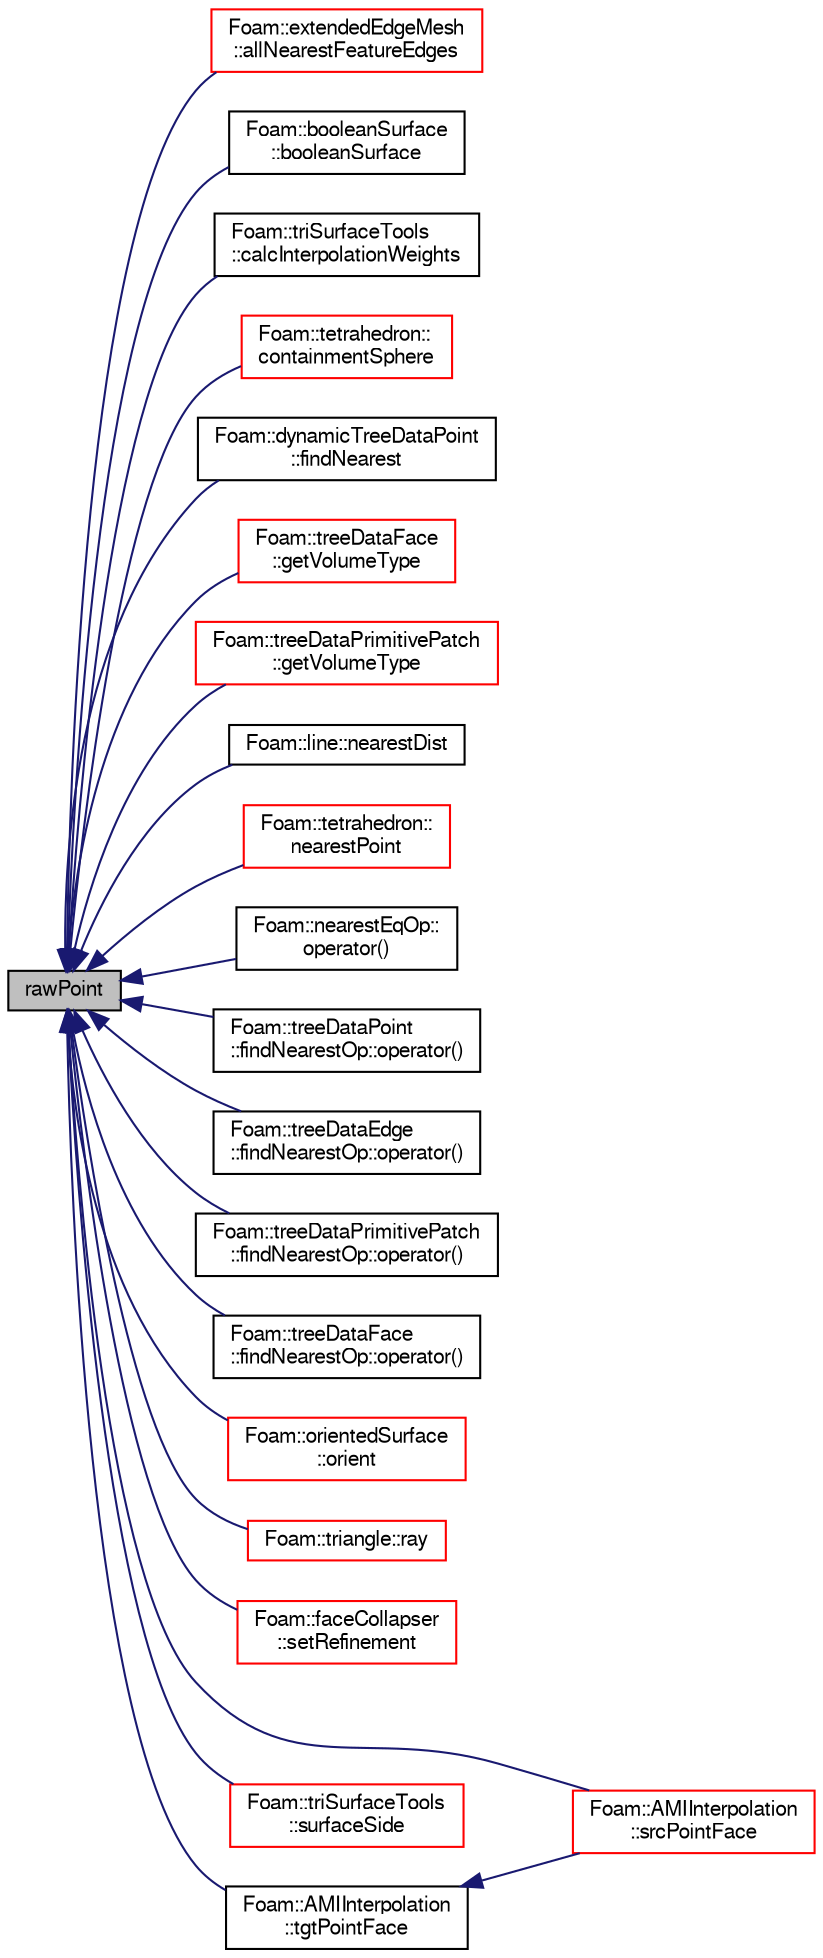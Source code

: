 digraph "rawPoint"
{
  bgcolor="transparent";
  edge [fontname="FreeSans",fontsize="10",labelfontname="FreeSans",labelfontsize="10"];
  node [fontname="FreeSans",fontsize="10",shape=record];
  rankdir="LR";
  Node311 [label="rawPoint",height=0.2,width=0.4,color="black", fillcolor="grey75", style="filled", fontcolor="black"];
  Node311 -> Node312 [dir="back",color="midnightblue",fontsize="10",style="solid",fontname="FreeSans"];
  Node312 [label="Foam::extendedEdgeMesh\l::allNearestFeatureEdges",height=0.2,width=0.4,color="red",URL="$a21786.html#ad565473714b81c35a16d8bf059101ea7",tooltip="Find all the feature edges within searchDistSqr of sample. "];
  Node311 -> Node316 [dir="back",color="midnightblue",fontsize="10",style="solid",fontname="FreeSans"];
  Node316 [label="Foam::booleanSurface\l::booleanSurface",height=0.2,width=0.4,color="black",URL="$a25486.html#af9badecab2d5cf9894182caa82611921",tooltip="Construct from surfaces and operation. Surfaces need to be closed. "];
  Node311 -> Node317 [dir="back",color="midnightblue",fontsize="10",style="solid",fontname="FreeSans"];
  Node317 [label="Foam::triSurfaceTools\l::calcInterpolationWeights",height=0.2,width=0.4,color="black",URL="$a25538.html#a312458228a8d0c4b9e6264e67abf9bf7"];
  Node311 -> Node318 [dir="back",color="midnightblue",fontsize="10",style="solid",fontname="FreeSans"];
  Node318 [label="Foam::tetrahedron::\lcontainmentSphere",height=0.2,width=0.4,color="red",URL="$a27586.html#a154cc1bba92ebc7738db81bc6891a4d9",tooltip="Return (min)containment sphere, i.e. the smallest sphere with. "];
  Node311 -> Node320 [dir="back",color="midnightblue",fontsize="10",style="solid",fontname="FreeSans"];
  Node320 [label="Foam::dynamicTreeDataPoint\l::findNearest",height=0.2,width=0.4,color="black",URL="$a25618.html#af7a3b15afb6062a7aa695045a2757e3d",tooltip="Calculates nearest (to line) point in shape. "];
  Node311 -> Node321 [dir="back",color="midnightblue",fontsize="10",style="solid",fontname="FreeSans"];
  Node321 [label="Foam::treeDataFace\l::getVolumeType",height=0.2,width=0.4,color="red",URL="$a25042.html#ab6e10c2a0305489878ea49b6f8496e4e",tooltip="Get type (inside,outside,mixed,unknown) of point w.r.t. surface. "];
  Node311 -> Node324 [dir="back",color="midnightblue",fontsize="10",style="solid",fontname="FreeSans"];
  Node324 [label="Foam::treeDataPrimitivePatch\l::getVolumeType",height=0.2,width=0.4,color="red",URL="$a25066.html#a15235ed1771e8b8e1000ec7d5f0410a3",tooltip="Get type (inside,outside,mixed,unknown) of point w.r.t. surface. "];
  Node311 -> Node331 [dir="back",color="midnightblue",fontsize="10",style="solid",fontname="FreeSans"];
  Node331 [label="Foam::line::nearestDist",height=0.2,width=0.4,color="black",URL="$a27550.html#a9b88be48d87005a0a0f0d9e755e28ac1",tooltip="Return nearest distance from line to line. Returns distance. "];
  Node311 -> Node332 [dir="back",color="midnightblue",fontsize="10",style="solid",fontname="FreeSans"];
  Node332 [label="Foam::tetrahedron::\lnearestPoint",height=0.2,width=0.4,color="red",URL="$a27586.html#ab4bbbc54ae9bec9dd33f2f1c1876af59",tooltip="Return nearest point to p on tetrahedron. Is p itself. "];
  Node311 -> Node339 [dir="back",color="midnightblue",fontsize="10",style="solid",fontname="FreeSans"];
  Node339 [label="Foam::nearestEqOp::\loperator()",height=0.2,width=0.4,color="black",URL="$a29394.html#a7125bb052e112a423cd8082006cdac3b"];
  Node311 -> Node340 [dir="back",color="midnightblue",fontsize="10",style="solid",fontname="FreeSans"];
  Node340 [label="Foam::treeDataPoint\l::findNearestOp::operator()",height=0.2,width=0.4,color="black",URL="$a25058.html#a3278ba2bb6faa5cabf0886e515693f37"];
  Node311 -> Node341 [dir="back",color="midnightblue",fontsize="10",style="solid",fontname="FreeSans"];
  Node341 [label="Foam::treeDataEdge\l::findNearestOp::operator()",height=0.2,width=0.4,color="black",URL="$a25034.html#a56fe641bda80b32b2b431bf3fd615ced"];
  Node311 -> Node328 [dir="back",color="midnightblue",fontsize="10",style="solid",fontname="FreeSans"];
  Node328 [label="Foam::treeDataPrimitivePatch\l::findNearestOp::operator()",height=0.2,width=0.4,color="black",URL="$a25070.html#a56fe641bda80b32b2b431bf3fd615ced"];
  Node311 -> Node342 [dir="back",color="midnightblue",fontsize="10",style="solid",fontname="FreeSans"];
  Node342 [label="Foam::treeDataFace\l::findNearestOp::operator()",height=0.2,width=0.4,color="black",URL="$a25046.html#a56fe641bda80b32b2b431bf3fd615ced"];
  Node311 -> Node343 [dir="back",color="midnightblue",fontsize="10",style="solid",fontname="FreeSans"];
  Node343 [label="Foam::orientedSurface\l::orient",height=0.2,width=0.4,color="red",URL="$a25506.html#a24de2700bb5da99aae8a5676746c058b",tooltip="Flip faces such that normals are consistent with point: "];
  Node311 -> Node346 [dir="back",color="midnightblue",fontsize="10",style="solid",fontname="FreeSans"];
  Node346 [label="Foam::triangle::ray",height=0.2,width=0.4,color="red",URL="$a27606.html#a8d96c75750b2e14b93eb7bef0263ad0a",tooltip="Return point intersection with a ray. "];
  Node311 -> Node354 [dir="back",color="midnightblue",fontsize="10",style="solid",fontname="FreeSans"];
  Node354 [label="Foam::faceCollapser\l::setRefinement",height=0.2,width=0.4,color="red",URL="$a21646.html#a4eb4757ecb940ebe87d1e45559d1bad1",tooltip="Collapse faces along endpoints. Play commands into. "];
  Node311 -> Node356 [dir="back",color="midnightblue",fontsize="10",style="solid",fontname="FreeSans"];
  Node356 [label="Foam::AMIInterpolation\l::srcPointFace",height=0.2,width=0.4,color="red",URL="$a24866.html#a0cc8d48d7ccef62079612df2f142c3aa",tooltip="Return source patch face index of point on target patch face. "];
  Node311 -> Node358 [dir="back",color="midnightblue",fontsize="10",style="solid",fontname="FreeSans"];
  Node358 [label="Foam::triSurfaceTools\l::surfaceSide",height=0.2,width=0.4,color="red",URL="$a25538.html#ac13accde68c814912f86ae34aacbb439",tooltip="Given nearest point (to sample) on surface determines which side. "];
  Node311 -> Node365 [dir="back",color="midnightblue",fontsize="10",style="solid",fontname="FreeSans"];
  Node365 [label="Foam::AMIInterpolation\l::tgtPointFace",height=0.2,width=0.4,color="black",URL="$a24866.html#afe0e601d0690fc650d74b3f184209646",tooltip="Return target patch face index of point on source patch face. "];
  Node365 -> Node356 [dir="back",color="midnightblue",fontsize="10",style="solid",fontname="FreeSans"];
}
